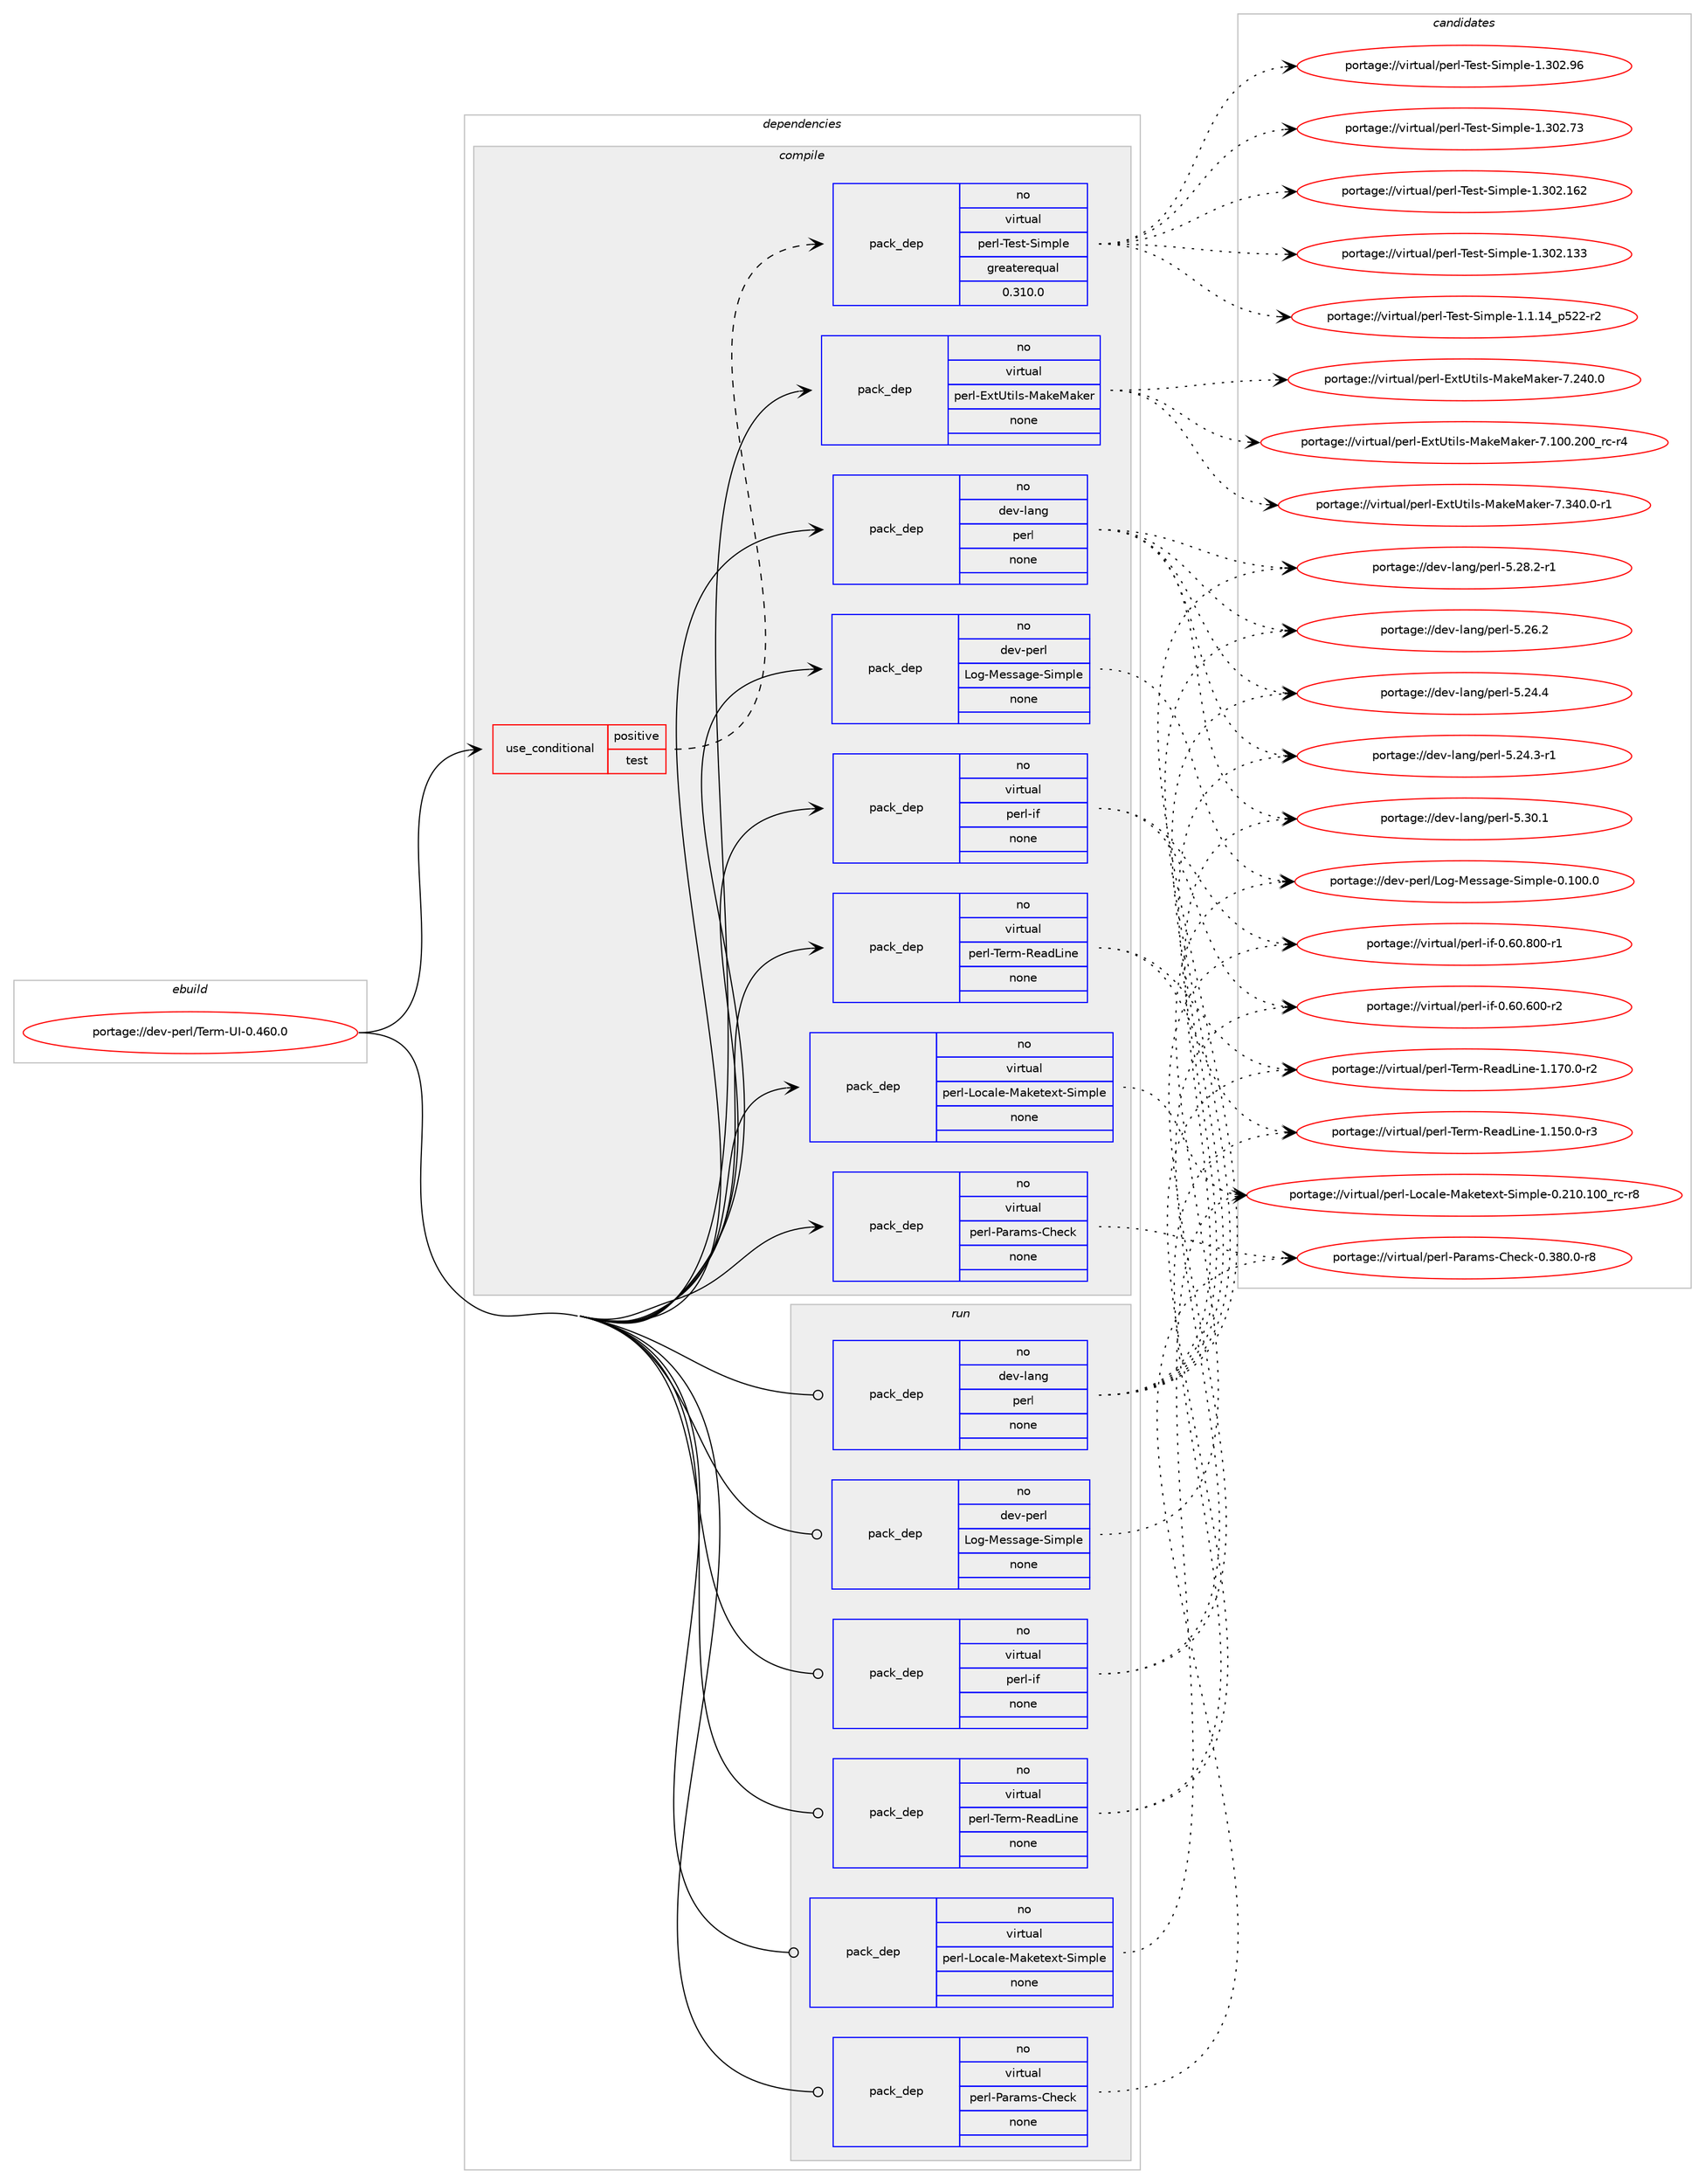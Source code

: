 digraph prolog {

# *************
# Graph options
# *************

newrank=true;
concentrate=true;
compound=true;
graph [rankdir=LR,fontname=Helvetica,fontsize=10,ranksep=1.5];#, ranksep=2.5, nodesep=0.2];
edge  [arrowhead=vee];
node  [fontname=Helvetica,fontsize=10];

# **********
# The ebuild
# **********

subgraph cluster_leftcol {
color=gray;
rank=same;
label=<<i>ebuild</i>>;
id [label="portage://dev-perl/Term-UI-0.460.0", color=red, width=4, href="../dev-perl/Term-UI-0.460.0.svg"];
}

# ****************
# The dependencies
# ****************

subgraph cluster_midcol {
color=gray;
label=<<i>dependencies</i>>;
subgraph cluster_compile {
fillcolor="#eeeeee";
style=filled;
label=<<i>compile</i>>;
subgraph cond121415 {
dependency482068 [label=<<TABLE BORDER="0" CELLBORDER="1" CELLSPACING="0" CELLPADDING="4"><TR><TD ROWSPAN="3" CELLPADDING="10">use_conditional</TD></TR><TR><TD>positive</TD></TR><TR><TD>test</TD></TR></TABLE>>, shape=none, color=red];
subgraph pack355593 {
dependency482069 [label=<<TABLE BORDER="0" CELLBORDER="1" CELLSPACING="0" CELLPADDING="4" WIDTH="220"><TR><TD ROWSPAN="6" CELLPADDING="30">pack_dep</TD></TR><TR><TD WIDTH="110">no</TD></TR><TR><TD>virtual</TD></TR><TR><TD>perl-Test-Simple</TD></TR><TR><TD>greaterequal</TD></TR><TR><TD>0.310.0</TD></TR></TABLE>>, shape=none, color=blue];
}
dependency482068:e -> dependency482069:w [weight=20,style="dashed",arrowhead="vee"];
}
id:e -> dependency482068:w [weight=20,style="solid",arrowhead="vee"];
subgraph pack355594 {
dependency482070 [label=<<TABLE BORDER="0" CELLBORDER="1" CELLSPACING="0" CELLPADDING="4" WIDTH="220"><TR><TD ROWSPAN="6" CELLPADDING="30">pack_dep</TD></TR><TR><TD WIDTH="110">no</TD></TR><TR><TD>dev-lang</TD></TR><TR><TD>perl</TD></TR><TR><TD>none</TD></TR><TR><TD></TD></TR></TABLE>>, shape=none, color=blue];
}
id:e -> dependency482070:w [weight=20,style="solid",arrowhead="vee"];
subgraph pack355595 {
dependency482071 [label=<<TABLE BORDER="0" CELLBORDER="1" CELLSPACING="0" CELLPADDING="4" WIDTH="220"><TR><TD ROWSPAN="6" CELLPADDING="30">pack_dep</TD></TR><TR><TD WIDTH="110">no</TD></TR><TR><TD>dev-perl</TD></TR><TR><TD>Log-Message-Simple</TD></TR><TR><TD>none</TD></TR><TR><TD></TD></TR></TABLE>>, shape=none, color=blue];
}
id:e -> dependency482071:w [weight=20,style="solid",arrowhead="vee"];
subgraph pack355596 {
dependency482072 [label=<<TABLE BORDER="0" CELLBORDER="1" CELLSPACING="0" CELLPADDING="4" WIDTH="220"><TR><TD ROWSPAN="6" CELLPADDING="30">pack_dep</TD></TR><TR><TD WIDTH="110">no</TD></TR><TR><TD>virtual</TD></TR><TR><TD>perl-ExtUtils-MakeMaker</TD></TR><TR><TD>none</TD></TR><TR><TD></TD></TR></TABLE>>, shape=none, color=blue];
}
id:e -> dependency482072:w [weight=20,style="solid",arrowhead="vee"];
subgraph pack355597 {
dependency482073 [label=<<TABLE BORDER="0" CELLBORDER="1" CELLSPACING="0" CELLPADDING="4" WIDTH="220"><TR><TD ROWSPAN="6" CELLPADDING="30">pack_dep</TD></TR><TR><TD WIDTH="110">no</TD></TR><TR><TD>virtual</TD></TR><TR><TD>perl-Locale-Maketext-Simple</TD></TR><TR><TD>none</TD></TR><TR><TD></TD></TR></TABLE>>, shape=none, color=blue];
}
id:e -> dependency482073:w [weight=20,style="solid",arrowhead="vee"];
subgraph pack355598 {
dependency482074 [label=<<TABLE BORDER="0" CELLBORDER="1" CELLSPACING="0" CELLPADDING="4" WIDTH="220"><TR><TD ROWSPAN="6" CELLPADDING="30">pack_dep</TD></TR><TR><TD WIDTH="110">no</TD></TR><TR><TD>virtual</TD></TR><TR><TD>perl-Params-Check</TD></TR><TR><TD>none</TD></TR><TR><TD></TD></TR></TABLE>>, shape=none, color=blue];
}
id:e -> dependency482074:w [weight=20,style="solid",arrowhead="vee"];
subgraph pack355599 {
dependency482075 [label=<<TABLE BORDER="0" CELLBORDER="1" CELLSPACING="0" CELLPADDING="4" WIDTH="220"><TR><TD ROWSPAN="6" CELLPADDING="30">pack_dep</TD></TR><TR><TD WIDTH="110">no</TD></TR><TR><TD>virtual</TD></TR><TR><TD>perl-Term-ReadLine</TD></TR><TR><TD>none</TD></TR><TR><TD></TD></TR></TABLE>>, shape=none, color=blue];
}
id:e -> dependency482075:w [weight=20,style="solid",arrowhead="vee"];
subgraph pack355600 {
dependency482076 [label=<<TABLE BORDER="0" CELLBORDER="1" CELLSPACING="0" CELLPADDING="4" WIDTH="220"><TR><TD ROWSPAN="6" CELLPADDING="30">pack_dep</TD></TR><TR><TD WIDTH="110">no</TD></TR><TR><TD>virtual</TD></TR><TR><TD>perl-if</TD></TR><TR><TD>none</TD></TR><TR><TD></TD></TR></TABLE>>, shape=none, color=blue];
}
id:e -> dependency482076:w [weight=20,style="solid",arrowhead="vee"];
}
subgraph cluster_compileandrun {
fillcolor="#eeeeee";
style=filled;
label=<<i>compile and run</i>>;
}
subgraph cluster_run {
fillcolor="#eeeeee";
style=filled;
label=<<i>run</i>>;
subgraph pack355601 {
dependency482077 [label=<<TABLE BORDER="0" CELLBORDER="1" CELLSPACING="0" CELLPADDING="4" WIDTH="220"><TR><TD ROWSPAN="6" CELLPADDING="30">pack_dep</TD></TR><TR><TD WIDTH="110">no</TD></TR><TR><TD>dev-lang</TD></TR><TR><TD>perl</TD></TR><TR><TD>none</TD></TR><TR><TD></TD></TR></TABLE>>, shape=none, color=blue];
}
id:e -> dependency482077:w [weight=20,style="solid",arrowhead="odot"];
subgraph pack355602 {
dependency482078 [label=<<TABLE BORDER="0" CELLBORDER="1" CELLSPACING="0" CELLPADDING="4" WIDTH="220"><TR><TD ROWSPAN="6" CELLPADDING="30">pack_dep</TD></TR><TR><TD WIDTH="110">no</TD></TR><TR><TD>dev-perl</TD></TR><TR><TD>Log-Message-Simple</TD></TR><TR><TD>none</TD></TR><TR><TD></TD></TR></TABLE>>, shape=none, color=blue];
}
id:e -> dependency482078:w [weight=20,style="solid",arrowhead="odot"];
subgraph pack355603 {
dependency482079 [label=<<TABLE BORDER="0" CELLBORDER="1" CELLSPACING="0" CELLPADDING="4" WIDTH="220"><TR><TD ROWSPAN="6" CELLPADDING="30">pack_dep</TD></TR><TR><TD WIDTH="110">no</TD></TR><TR><TD>virtual</TD></TR><TR><TD>perl-Locale-Maketext-Simple</TD></TR><TR><TD>none</TD></TR><TR><TD></TD></TR></TABLE>>, shape=none, color=blue];
}
id:e -> dependency482079:w [weight=20,style="solid",arrowhead="odot"];
subgraph pack355604 {
dependency482080 [label=<<TABLE BORDER="0" CELLBORDER="1" CELLSPACING="0" CELLPADDING="4" WIDTH="220"><TR><TD ROWSPAN="6" CELLPADDING="30">pack_dep</TD></TR><TR><TD WIDTH="110">no</TD></TR><TR><TD>virtual</TD></TR><TR><TD>perl-Params-Check</TD></TR><TR><TD>none</TD></TR><TR><TD></TD></TR></TABLE>>, shape=none, color=blue];
}
id:e -> dependency482080:w [weight=20,style="solid",arrowhead="odot"];
subgraph pack355605 {
dependency482081 [label=<<TABLE BORDER="0" CELLBORDER="1" CELLSPACING="0" CELLPADDING="4" WIDTH="220"><TR><TD ROWSPAN="6" CELLPADDING="30">pack_dep</TD></TR><TR><TD WIDTH="110">no</TD></TR><TR><TD>virtual</TD></TR><TR><TD>perl-Term-ReadLine</TD></TR><TR><TD>none</TD></TR><TR><TD></TD></TR></TABLE>>, shape=none, color=blue];
}
id:e -> dependency482081:w [weight=20,style="solid",arrowhead="odot"];
subgraph pack355606 {
dependency482082 [label=<<TABLE BORDER="0" CELLBORDER="1" CELLSPACING="0" CELLPADDING="4" WIDTH="220"><TR><TD ROWSPAN="6" CELLPADDING="30">pack_dep</TD></TR><TR><TD WIDTH="110">no</TD></TR><TR><TD>virtual</TD></TR><TR><TD>perl-if</TD></TR><TR><TD>none</TD></TR><TR><TD></TD></TR></TABLE>>, shape=none, color=blue];
}
id:e -> dependency482082:w [weight=20,style="solid",arrowhead="odot"];
}
}

# **************
# The candidates
# **************

subgraph cluster_choices {
rank=same;
color=gray;
label=<<i>candidates</i>>;

subgraph choice355593 {
color=black;
nodesep=1;
choice118105114116117971084711210111410845841011151164583105109112108101454946514850465754 [label="portage://virtual/perl-Test-Simple-1.302.96", color=red, width=4,href="../virtual/perl-Test-Simple-1.302.96.svg"];
choice118105114116117971084711210111410845841011151164583105109112108101454946514850465551 [label="portage://virtual/perl-Test-Simple-1.302.73", color=red, width=4,href="../virtual/perl-Test-Simple-1.302.73.svg"];
choice11810511411611797108471121011141084584101115116458310510911210810145494651485046495450 [label="portage://virtual/perl-Test-Simple-1.302.162", color=red, width=4,href="../virtual/perl-Test-Simple-1.302.162.svg"];
choice11810511411611797108471121011141084584101115116458310510911210810145494651485046495151 [label="portage://virtual/perl-Test-Simple-1.302.133", color=red, width=4,href="../virtual/perl-Test-Simple-1.302.133.svg"];
choice11810511411611797108471121011141084584101115116458310510911210810145494649464952951125350504511450 [label="portage://virtual/perl-Test-Simple-1.1.14_p522-r2", color=red, width=4,href="../virtual/perl-Test-Simple-1.1.14_p522-r2.svg"];
dependency482069:e -> choice118105114116117971084711210111410845841011151164583105109112108101454946514850465754:w [style=dotted,weight="100"];
dependency482069:e -> choice118105114116117971084711210111410845841011151164583105109112108101454946514850465551:w [style=dotted,weight="100"];
dependency482069:e -> choice11810511411611797108471121011141084584101115116458310510911210810145494651485046495450:w [style=dotted,weight="100"];
dependency482069:e -> choice11810511411611797108471121011141084584101115116458310510911210810145494651485046495151:w [style=dotted,weight="100"];
dependency482069:e -> choice11810511411611797108471121011141084584101115116458310510911210810145494649464952951125350504511450:w [style=dotted,weight="100"];
}
subgraph choice355594 {
color=black;
nodesep=1;
choice10010111845108971101034711210111410845534651484649 [label="portage://dev-lang/perl-5.30.1", color=red, width=4,href="../dev-lang/perl-5.30.1.svg"];
choice100101118451089711010347112101114108455346505646504511449 [label="portage://dev-lang/perl-5.28.2-r1", color=red, width=4,href="../dev-lang/perl-5.28.2-r1.svg"];
choice10010111845108971101034711210111410845534650544650 [label="portage://dev-lang/perl-5.26.2", color=red, width=4,href="../dev-lang/perl-5.26.2.svg"];
choice10010111845108971101034711210111410845534650524652 [label="portage://dev-lang/perl-5.24.4", color=red, width=4,href="../dev-lang/perl-5.24.4.svg"];
choice100101118451089711010347112101114108455346505246514511449 [label="portage://dev-lang/perl-5.24.3-r1", color=red, width=4,href="../dev-lang/perl-5.24.3-r1.svg"];
dependency482070:e -> choice10010111845108971101034711210111410845534651484649:w [style=dotted,weight="100"];
dependency482070:e -> choice100101118451089711010347112101114108455346505646504511449:w [style=dotted,weight="100"];
dependency482070:e -> choice10010111845108971101034711210111410845534650544650:w [style=dotted,weight="100"];
dependency482070:e -> choice10010111845108971101034711210111410845534650524652:w [style=dotted,weight="100"];
dependency482070:e -> choice100101118451089711010347112101114108455346505246514511449:w [style=dotted,weight="100"];
}
subgraph choice355595 {
color=black;
nodesep=1;
choice10010111845112101114108477611110345771011151159710310145831051091121081014548464948484648 [label="portage://dev-perl/Log-Message-Simple-0.100.0", color=red, width=4,href="../dev-perl/Log-Message-Simple-0.100.0.svg"];
dependency482071:e -> choice10010111845112101114108477611110345771011151159710310145831051091121081014548464948484648:w [style=dotted,weight="100"];
}
subgraph choice355596 {
color=black;
nodesep=1;
choice1181051141161179710847112101114108456912011685116105108115457797107101779710710111445554651524846484511449 [label="portage://virtual/perl-ExtUtils-MakeMaker-7.340.0-r1", color=red, width=4,href="../virtual/perl-ExtUtils-MakeMaker-7.340.0-r1.svg"];
choice118105114116117971084711210111410845691201168511610510811545779710710177971071011144555465052484648 [label="portage://virtual/perl-ExtUtils-MakeMaker-7.240.0", color=red, width=4,href="../virtual/perl-ExtUtils-MakeMaker-7.240.0.svg"];
choice118105114116117971084711210111410845691201168511610510811545779710710177971071011144555464948484650484895114994511452 [label="portage://virtual/perl-ExtUtils-MakeMaker-7.100.200_rc-r4", color=red, width=4,href="../virtual/perl-ExtUtils-MakeMaker-7.100.200_rc-r4.svg"];
dependency482072:e -> choice1181051141161179710847112101114108456912011685116105108115457797107101779710710111445554651524846484511449:w [style=dotted,weight="100"];
dependency482072:e -> choice118105114116117971084711210111410845691201168511610510811545779710710177971071011144555465052484648:w [style=dotted,weight="100"];
dependency482072:e -> choice118105114116117971084711210111410845691201168511610510811545779710710177971071011144555464948484650484895114994511452:w [style=dotted,weight="100"];
}
subgraph choice355597 {
color=black;
nodesep=1;
choice11810511411611797108471121011141084576111999710810145779710710111610112011645831051091121081014548465049484649484895114994511456 [label="portage://virtual/perl-Locale-Maketext-Simple-0.210.100_rc-r8", color=red, width=4,href="../virtual/perl-Locale-Maketext-Simple-0.210.100_rc-r8.svg"];
dependency482073:e -> choice11810511411611797108471121011141084576111999710810145779710710111610112011645831051091121081014548465049484649484895114994511456:w [style=dotted,weight="100"];
}
subgraph choice355598 {
color=black;
nodesep=1;
choice11810511411611797108471121011141084580971149710911545671041019910745484651564846484511456 [label="portage://virtual/perl-Params-Check-0.380.0-r8", color=red, width=4,href="../virtual/perl-Params-Check-0.380.0-r8.svg"];
dependency482074:e -> choice11810511411611797108471121011141084580971149710911545671041019910745484651564846484511456:w [style=dotted,weight="100"];
}
subgraph choice355599 {
color=black;
nodesep=1;
choice118105114116117971084711210111410845841011141094582101971007610511010145494649554846484511450 [label="portage://virtual/perl-Term-ReadLine-1.170.0-r2", color=red, width=4,href="../virtual/perl-Term-ReadLine-1.170.0-r2.svg"];
choice118105114116117971084711210111410845841011141094582101971007610511010145494649534846484511451 [label="portage://virtual/perl-Term-ReadLine-1.150.0-r3", color=red, width=4,href="../virtual/perl-Term-ReadLine-1.150.0-r3.svg"];
dependency482075:e -> choice118105114116117971084711210111410845841011141094582101971007610511010145494649554846484511450:w [style=dotted,weight="100"];
dependency482075:e -> choice118105114116117971084711210111410845841011141094582101971007610511010145494649534846484511451:w [style=dotted,weight="100"];
}
subgraph choice355600 {
color=black;
nodesep=1;
choice1181051141161179710847112101114108451051024548465448465648484511449 [label="portage://virtual/perl-if-0.60.800-r1", color=red, width=4,href="../virtual/perl-if-0.60.800-r1.svg"];
choice1181051141161179710847112101114108451051024548465448465448484511450 [label="portage://virtual/perl-if-0.60.600-r2", color=red, width=4,href="../virtual/perl-if-0.60.600-r2.svg"];
dependency482076:e -> choice1181051141161179710847112101114108451051024548465448465648484511449:w [style=dotted,weight="100"];
dependency482076:e -> choice1181051141161179710847112101114108451051024548465448465448484511450:w [style=dotted,weight="100"];
}
subgraph choice355601 {
color=black;
nodesep=1;
choice10010111845108971101034711210111410845534651484649 [label="portage://dev-lang/perl-5.30.1", color=red, width=4,href="../dev-lang/perl-5.30.1.svg"];
choice100101118451089711010347112101114108455346505646504511449 [label="portage://dev-lang/perl-5.28.2-r1", color=red, width=4,href="../dev-lang/perl-5.28.2-r1.svg"];
choice10010111845108971101034711210111410845534650544650 [label="portage://dev-lang/perl-5.26.2", color=red, width=4,href="../dev-lang/perl-5.26.2.svg"];
choice10010111845108971101034711210111410845534650524652 [label="portage://dev-lang/perl-5.24.4", color=red, width=4,href="../dev-lang/perl-5.24.4.svg"];
choice100101118451089711010347112101114108455346505246514511449 [label="portage://dev-lang/perl-5.24.3-r1", color=red, width=4,href="../dev-lang/perl-5.24.3-r1.svg"];
dependency482077:e -> choice10010111845108971101034711210111410845534651484649:w [style=dotted,weight="100"];
dependency482077:e -> choice100101118451089711010347112101114108455346505646504511449:w [style=dotted,weight="100"];
dependency482077:e -> choice10010111845108971101034711210111410845534650544650:w [style=dotted,weight="100"];
dependency482077:e -> choice10010111845108971101034711210111410845534650524652:w [style=dotted,weight="100"];
dependency482077:e -> choice100101118451089711010347112101114108455346505246514511449:w [style=dotted,weight="100"];
}
subgraph choice355602 {
color=black;
nodesep=1;
choice10010111845112101114108477611110345771011151159710310145831051091121081014548464948484648 [label="portage://dev-perl/Log-Message-Simple-0.100.0", color=red, width=4,href="../dev-perl/Log-Message-Simple-0.100.0.svg"];
dependency482078:e -> choice10010111845112101114108477611110345771011151159710310145831051091121081014548464948484648:w [style=dotted,weight="100"];
}
subgraph choice355603 {
color=black;
nodesep=1;
choice11810511411611797108471121011141084576111999710810145779710710111610112011645831051091121081014548465049484649484895114994511456 [label="portage://virtual/perl-Locale-Maketext-Simple-0.210.100_rc-r8", color=red, width=4,href="../virtual/perl-Locale-Maketext-Simple-0.210.100_rc-r8.svg"];
dependency482079:e -> choice11810511411611797108471121011141084576111999710810145779710710111610112011645831051091121081014548465049484649484895114994511456:w [style=dotted,weight="100"];
}
subgraph choice355604 {
color=black;
nodesep=1;
choice11810511411611797108471121011141084580971149710911545671041019910745484651564846484511456 [label="portage://virtual/perl-Params-Check-0.380.0-r8", color=red, width=4,href="../virtual/perl-Params-Check-0.380.0-r8.svg"];
dependency482080:e -> choice11810511411611797108471121011141084580971149710911545671041019910745484651564846484511456:w [style=dotted,weight="100"];
}
subgraph choice355605 {
color=black;
nodesep=1;
choice118105114116117971084711210111410845841011141094582101971007610511010145494649554846484511450 [label="portage://virtual/perl-Term-ReadLine-1.170.0-r2", color=red, width=4,href="../virtual/perl-Term-ReadLine-1.170.0-r2.svg"];
choice118105114116117971084711210111410845841011141094582101971007610511010145494649534846484511451 [label="portage://virtual/perl-Term-ReadLine-1.150.0-r3", color=red, width=4,href="../virtual/perl-Term-ReadLine-1.150.0-r3.svg"];
dependency482081:e -> choice118105114116117971084711210111410845841011141094582101971007610511010145494649554846484511450:w [style=dotted,weight="100"];
dependency482081:e -> choice118105114116117971084711210111410845841011141094582101971007610511010145494649534846484511451:w [style=dotted,weight="100"];
}
subgraph choice355606 {
color=black;
nodesep=1;
choice1181051141161179710847112101114108451051024548465448465648484511449 [label="portage://virtual/perl-if-0.60.800-r1", color=red, width=4,href="../virtual/perl-if-0.60.800-r1.svg"];
choice1181051141161179710847112101114108451051024548465448465448484511450 [label="portage://virtual/perl-if-0.60.600-r2", color=red, width=4,href="../virtual/perl-if-0.60.600-r2.svg"];
dependency482082:e -> choice1181051141161179710847112101114108451051024548465448465648484511449:w [style=dotted,weight="100"];
dependency482082:e -> choice1181051141161179710847112101114108451051024548465448465448484511450:w [style=dotted,weight="100"];
}
}

}
